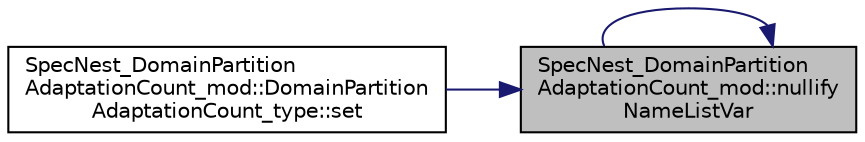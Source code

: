 digraph "SpecNest_DomainPartitionAdaptationCount_mod::nullifyNameListVar"
{
 // LATEX_PDF_SIZE
  edge [fontname="Helvetica",fontsize="10",labelfontname="Helvetica",labelfontsize="10"];
  node [fontname="Helvetica",fontsize="10",shape=record];
  rankdir="RL";
  Node1 [label="SpecNest_DomainPartition\lAdaptationCount_mod::nullify\lNameListVar",height=0.2,width=0.4,color="black", fillcolor="grey75", style="filled", fontcolor="black",tooltip=" "];
  Node1 -> Node1 [dir="back",color="midnightblue",fontsize="10",style="solid"];
  Node1 -> Node2 [dir="back",color="midnightblue",fontsize="10",style="solid"];
  Node2 [label="SpecNest_DomainPartition\lAdaptationCount_mod::DomainPartition\lAdaptationCount_type::set",height=0.2,width=0.4,color="black", fillcolor="white", style="filled",URL="$structSpecNest__DomainPartitionAdaptationCount__mod_1_1DomainPartitionAdaptationCount__type.html#ac08ca9568bc5cf0cb97f3db74733f749",tooltip=" "];
}
